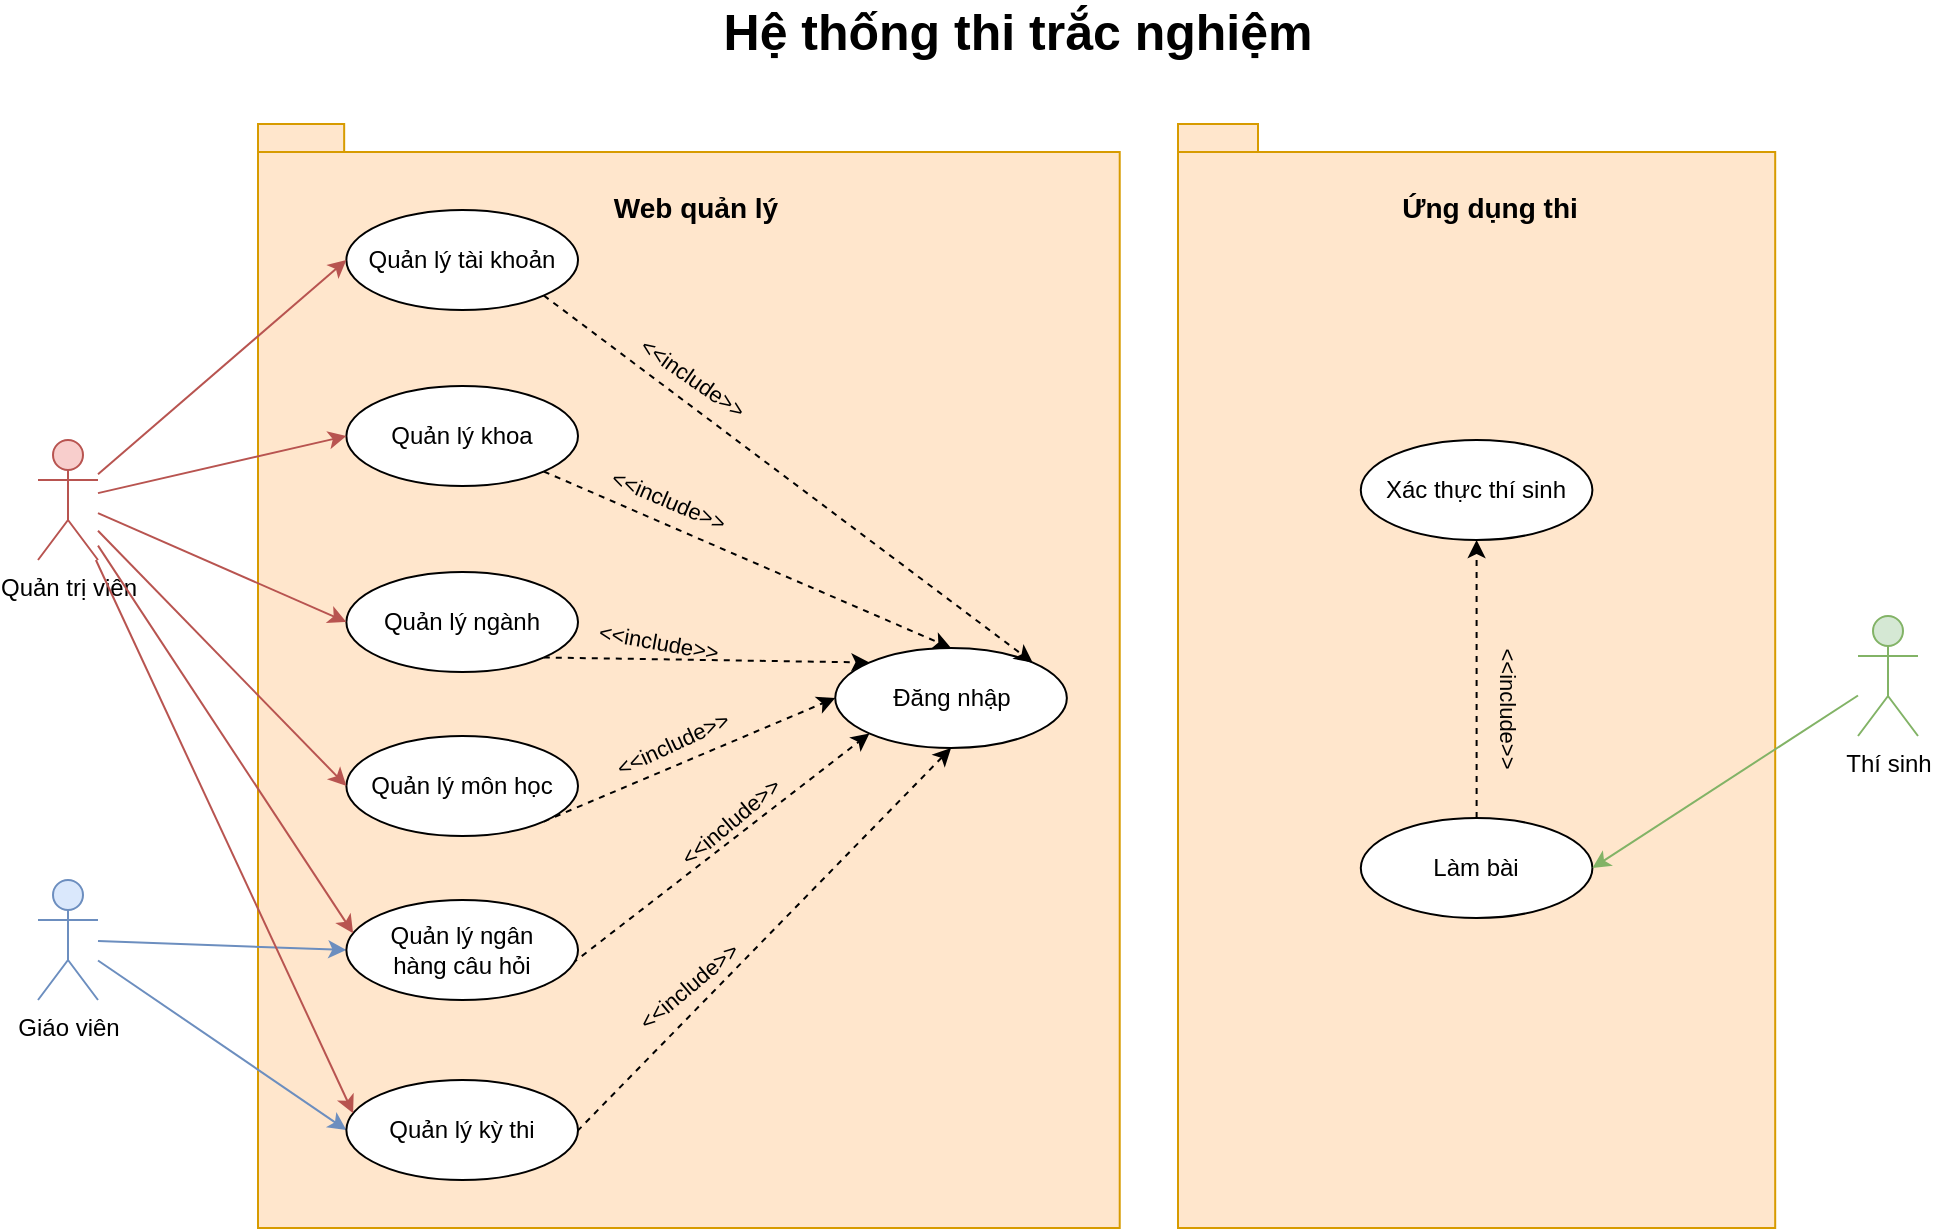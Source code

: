 <mxfile version="22.1.16" type="device">
  <diagram name="Page-1" id="0lanwQIMbhzFxu3wQ_ti">
    <mxGraphModel dx="1615" dy="955" grid="1" gridSize="10" guides="1" tooltips="1" connect="1" arrows="1" fold="1" page="1" pageScale="1" pageWidth="850" pageHeight="1100" math="0" shadow="0">
      <root>
        <mxCell id="0" />
        <mxCell id="1" parent="0" />
        <mxCell id="yOAzOKbq7As--M0zjiVG-7" value="" style="shape=folder;fontStyle=1;spacingTop=10;tabWidth=40;tabHeight=14;tabPosition=left;html=1;whiteSpace=wrap;fillColor=#ffe6cc;strokeColor=#d79b00;" parent="1" vertex="1">
          <mxGeometry x="160" y="202" width="430.86" height="552" as="geometry" />
        </mxCell>
        <mxCell id="yOAzOKbq7As--M0zjiVG-1" value="Quản trị viên" style="shape=umlActor;verticalLabelPosition=bottom;verticalAlign=top;html=1;outlineConnect=0;fillColor=#f8cecc;strokeColor=#b85450;" parent="1" vertex="1">
          <mxGeometry x="50" y="360" width="30" height="60" as="geometry" />
        </mxCell>
        <mxCell id="yOAzOKbq7As--M0zjiVG-43" style="edgeStyle=none;shape=connector;rounded=0;orthogonalLoop=1;jettySize=auto;html=1;entryX=0;entryY=0.5;entryDx=0;entryDy=0;labelBackgroundColor=default;strokeColor=#6c8ebf;align=center;verticalAlign=middle;fontFamily=Helvetica;fontSize=11;fontColor=default;endArrow=classic;fillColor=#dae8fc;" parent="1" source="yOAzOKbq7As--M0zjiVG-2" target="yOAzOKbq7As--M0zjiVG-23" edge="1">
          <mxGeometry relative="1" as="geometry" />
        </mxCell>
        <mxCell id="yOAzOKbq7As--M0zjiVG-44" style="edgeStyle=none;shape=connector;rounded=0;orthogonalLoop=1;jettySize=auto;html=1;entryX=0;entryY=0.5;entryDx=0;entryDy=0;labelBackgroundColor=default;strokeColor=#6c8ebf;align=center;verticalAlign=middle;fontFamily=Helvetica;fontSize=11;fontColor=default;endArrow=classic;fillColor=#dae8fc;" parent="1" source="yOAzOKbq7As--M0zjiVG-2" target="yOAzOKbq7As--M0zjiVG-24" edge="1">
          <mxGeometry relative="1" as="geometry" />
        </mxCell>
        <mxCell id="yOAzOKbq7As--M0zjiVG-2" value="Giáo viên" style="shape=umlActor;verticalLabelPosition=bottom;verticalAlign=top;html=1;outlineConnect=0;fillColor=#dae8fc;strokeColor=#6c8ebf;" parent="1" vertex="1">
          <mxGeometry x="50" y="580" width="30" height="60" as="geometry" />
        </mxCell>
        <mxCell id="yOAzOKbq7As--M0zjiVG-3" value="Thí sinh" style="shape=umlActor;verticalLabelPosition=bottom;verticalAlign=top;html=1;outlineConnect=0;fillColor=#d5e8d4;strokeColor=#82b366;" parent="1" vertex="1">
          <mxGeometry x="960" y="448" width="30" height="60" as="geometry" />
        </mxCell>
        <mxCell id="yOAzOKbq7As--M0zjiVG-5" value="&lt;b&gt;&lt;font style=&quot;font-size: 25px;&quot;&gt;Hệ thống thi trắc nghiệm&lt;/font&gt;&lt;/b&gt;" style="text;html=1;strokeColor=none;fillColor=none;align=center;verticalAlign=middle;whiteSpace=wrap;rounded=0;" parent="1" vertex="1">
          <mxGeometry x="160" y="140" width="760" height="30" as="geometry" />
        </mxCell>
        <mxCell id="yOAzOKbq7As--M0zjiVG-9" value="" style="shape=folder;fontStyle=1;spacingTop=10;tabWidth=40;tabHeight=14;tabPosition=left;html=1;whiteSpace=wrap;fillColor=#ffe6cc;strokeColor=#d79b00;" parent="1" vertex="1">
          <mxGeometry x="620" y="202" width="298.6" height="552" as="geometry" />
        </mxCell>
        <mxCell id="yOAzOKbq7As--M0zjiVG-11" value="&lt;b&gt;&lt;font style=&quot;font-size: 14px;&quot;&gt;Web quản lý&lt;/font&gt;&lt;/b&gt;" style="text;html=1;strokeColor=none;fillColor=none;align=center;verticalAlign=middle;whiteSpace=wrap;rounded=0;" parent="1" vertex="1">
          <mxGeometry x="194.43" y="229" width="370" height="30" as="geometry" />
        </mxCell>
        <mxCell id="yOAzOKbq7As--M0zjiVG-12" value="&lt;span style=&quot;font-size: 14px;&quot;&gt;&lt;b&gt;Ứng dụng thi&lt;/b&gt;&lt;/span&gt;" style="text;html=1;strokeColor=none;fillColor=none;align=center;verticalAlign=middle;whiteSpace=wrap;rounded=0;" parent="1" vertex="1">
          <mxGeometry x="590.86" y="229" width="370" height="30" as="geometry" />
        </mxCell>
        <mxCell id="yOAzOKbq7As--M0zjiVG-60" style="edgeStyle=none;shape=connector;rounded=0;orthogonalLoop=1;jettySize=auto;html=1;entryX=0.5;entryY=1;entryDx=0;entryDy=0;dashed=1;labelBackgroundColor=default;strokeColor=default;align=center;verticalAlign=middle;fontFamily=Helvetica;fontSize=11;fontColor=default;endArrow=classic;" parent="1" source="yOAzOKbq7As--M0zjiVG-13" target="yOAzOKbq7As--M0zjiVG-14" edge="1">
          <mxGeometry relative="1" as="geometry" />
        </mxCell>
        <mxCell id="yOAzOKbq7As--M0zjiVG-13" value="Làm bài" style="ellipse;whiteSpace=wrap;html=1;" parent="1" vertex="1">
          <mxGeometry x="711.4" y="549" width="115.81" height="50" as="geometry" />
        </mxCell>
        <mxCell id="yOAzOKbq7As--M0zjiVG-14" value="Xác thực thí sinh" style="ellipse;whiteSpace=wrap;html=1;" parent="1" vertex="1">
          <mxGeometry x="711.39" y="360" width="115.81" height="50" as="geometry" />
        </mxCell>
        <mxCell id="yOAzOKbq7As--M0zjiVG-16" style="rounded=0;orthogonalLoop=1;jettySize=auto;html=1;entryX=1;entryY=0.5;entryDx=0;entryDy=0;fillColor=#d5e8d4;strokeColor=#82b366;" parent="1" source="yOAzOKbq7As--M0zjiVG-3" target="yOAzOKbq7As--M0zjiVG-13" edge="1">
          <mxGeometry relative="1" as="geometry" />
        </mxCell>
        <mxCell id="yOAzOKbq7As--M0zjiVG-17" value="Đăng nhập" style="ellipse;whiteSpace=wrap;html=1;" parent="1" vertex="1">
          <mxGeometry x="448.62" y="464" width="115.81" height="50" as="geometry" />
        </mxCell>
        <mxCell id="yOAzOKbq7As--M0zjiVG-47" style="edgeStyle=none;shape=connector;rounded=0;orthogonalLoop=1;jettySize=auto;html=1;exitX=1;exitY=1;exitDx=0;exitDy=0;entryX=0.5;entryY=0;entryDx=0;entryDy=0;labelBackgroundColor=default;align=center;verticalAlign=middle;fontFamily=Helvetica;fontSize=11;fontColor=default;endArrow=classic;dashed=1;" parent="1" source="yOAzOKbq7As--M0zjiVG-18" target="yOAzOKbq7As--M0zjiVG-17" edge="1">
          <mxGeometry relative="1" as="geometry" />
        </mxCell>
        <mxCell id="yOAzOKbq7As--M0zjiVG-18" value="Quản lý khoa" style="ellipse;whiteSpace=wrap;html=1;" parent="1" vertex="1">
          <mxGeometry x="204.19" y="333" width="115.81" height="50" as="geometry" />
        </mxCell>
        <mxCell id="yOAzOKbq7As--M0zjiVG-48" style="edgeStyle=none;shape=connector;rounded=0;orthogonalLoop=1;jettySize=auto;html=1;exitX=1;exitY=1;exitDx=0;exitDy=0;entryX=0;entryY=0;entryDx=0;entryDy=0;labelBackgroundColor=default;align=center;verticalAlign=middle;fontFamily=Helvetica;fontSize=11;fontColor=default;endArrow=classic;dashed=1;" parent="1" source="yOAzOKbq7As--M0zjiVG-20" target="yOAzOKbq7As--M0zjiVG-17" edge="1">
          <mxGeometry relative="1" as="geometry" />
        </mxCell>
        <mxCell id="yOAzOKbq7As--M0zjiVG-20" value="Quản lý ngành" style="ellipse;whiteSpace=wrap;html=1;" parent="1" vertex="1">
          <mxGeometry x="204.19" y="426" width="115.81" height="50" as="geometry" />
        </mxCell>
        <mxCell id="yOAzOKbq7As--M0zjiVG-49" style="edgeStyle=none;shape=connector;rounded=0;orthogonalLoop=1;jettySize=auto;html=1;exitX=1;exitY=1;exitDx=0;exitDy=0;entryX=0;entryY=0.5;entryDx=0;entryDy=0;labelBackgroundColor=default;align=center;verticalAlign=middle;fontFamily=Helvetica;fontSize=11;fontColor=default;endArrow=classic;dashed=1;" parent="1" source="yOAzOKbq7As--M0zjiVG-21" target="yOAzOKbq7As--M0zjiVG-17" edge="1">
          <mxGeometry relative="1" as="geometry" />
        </mxCell>
        <mxCell id="yOAzOKbq7As--M0zjiVG-21" value="Quản lý môn học" style="ellipse;whiteSpace=wrap;html=1;" parent="1" vertex="1">
          <mxGeometry x="204.19" y="508" width="115.81" height="50" as="geometry" />
        </mxCell>
        <mxCell id="yOAzOKbq7As--M0zjiVG-46" style="edgeStyle=none;shape=connector;rounded=0;orthogonalLoop=1;jettySize=auto;html=1;exitX=1;exitY=1;exitDx=0;exitDy=0;entryX=1;entryY=0;entryDx=0;entryDy=0;labelBackgroundColor=default;align=center;verticalAlign=middle;fontFamily=Helvetica;fontSize=11;fontColor=default;endArrow=classic;dashed=1;" parent="1" source="yOAzOKbq7As--M0zjiVG-22" target="yOAzOKbq7As--M0zjiVG-17" edge="1">
          <mxGeometry relative="1" as="geometry" />
        </mxCell>
        <mxCell id="yOAzOKbq7As--M0zjiVG-22" value="Quản lý tài khoản" style="ellipse;whiteSpace=wrap;html=1;" parent="1" vertex="1">
          <mxGeometry x="204.19" y="245" width="115.81" height="50" as="geometry" />
        </mxCell>
        <mxCell id="yOAzOKbq7As--M0zjiVG-50" style="edgeStyle=none;shape=connector;rounded=0;orthogonalLoop=1;jettySize=auto;html=1;exitX=1;exitY=1;exitDx=0;exitDy=0;entryX=0;entryY=1;entryDx=0;entryDy=0;dashed=1;labelBackgroundColor=default;strokeColor=default;align=center;verticalAlign=middle;fontFamily=Helvetica;fontSize=11;fontColor=default;endArrow=classic;" parent="1" source="yOAzOKbq7As--M0zjiVG-23" target="yOAzOKbq7As--M0zjiVG-17" edge="1">
          <mxGeometry relative="1" as="geometry" />
        </mxCell>
        <mxCell id="yOAzOKbq7As--M0zjiVG-23" value="Quản lý ngân&lt;br&gt;hàng câu hỏi" style="ellipse;whiteSpace=wrap;html=1;" parent="1" vertex="1">
          <mxGeometry x="204.19" y="590" width="115.81" height="50" as="geometry" />
        </mxCell>
        <mxCell id="yOAzOKbq7As--M0zjiVG-51" style="edgeStyle=none;shape=connector;rounded=0;orthogonalLoop=1;jettySize=auto;html=1;exitX=1;exitY=1;exitDx=0;exitDy=0;entryX=0.5;entryY=1;entryDx=0;entryDy=0;dashed=1;labelBackgroundColor=default;strokeColor=default;align=center;verticalAlign=middle;fontFamily=Helvetica;fontSize=11;fontColor=default;endArrow=classic;" parent="1" source="yOAzOKbq7As--M0zjiVG-24" target="yOAzOKbq7As--M0zjiVG-17" edge="1">
          <mxGeometry relative="1" as="geometry" />
        </mxCell>
        <mxCell id="yOAzOKbq7As--M0zjiVG-24" value="Quản lý kỳ thi" style="ellipse;whiteSpace=wrap;html=1;" parent="1" vertex="1">
          <mxGeometry x="204.19" y="680" width="115.81" height="50" as="geometry" />
        </mxCell>
        <mxCell id="yOAzOKbq7As--M0zjiVG-26" style="edgeStyle=none;shape=connector;rounded=0;orthogonalLoop=1;jettySize=auto;html=1;entryX=0;entryY=0.5;entryDx=0;entryDy=0;labelBackgroundColor=default;strokeColor=#b85450;align=center;verticalAlign=middle;fontFamily=Helvetica;fontSize=11;fontColor=default;endArrow=classic;fillColor=#f8cecc;" parent="1" source="yOAzOKbq7As--M0zjiVG-1" target="yOAzOKbq7As--M0zjiVG-22" edge="1">
          <mxGeometry relative="1" as="geometry" />
        </mxCell>
        <mxCell id="yOAzOKbq7As--M0zjiVG-27" style="edgeStyle=none;shape=connector;rounded=0;orthogonalLoop=1;jettySize=auto;html=1;entryX=0;entryY=0.5;entryDx=0;entryDy=0;labelBackgroundColor=default;strokeColor=#b85450;align=center;verticalAlign=middle;fontFamily=Helvetica;fontSize=11;fontColor=default;endArrow=classic;fillColor=#f8cecc;" parent="1" source="yOAzOKbq7As--M0zjiVG-1" target="yOAzOKbq7As--M0zjiVG-18" edge="1">
          <mxGeometry relative="1" as="geometry" />
        </mxCell>
        <mxCell id="yOAzOKbq7As--M0zjiVG-28" style="edgeStyle=none;shape=connector;rounded=0;orthogonalLoop=1;jettySize=auto;html=1;entryX=0;entryY=0.5;entryDx=0;entryDy=0;labelBackgroundColor=default;strokeColor=#b85450;align=center;verticalAlign=middle;fontFamily=Helvetica;fontSize=11;fontColor=default;endArrow=classic;fillColor=#f8cecc;" parent="1" source="yOAzOKbq7As--M0zjiVG-1" target="yOAzOKbq7As--M0zjiVG-20" edge="1">
          <mxGeometry relative="1" as="geometry" />
        </mxCell>
        <mxCell id="yOAzOKbq7As--M0zjiVG-29" style="edgeStyle=none;shape=connector;rounded=0;orthogonalLoop=1;jettySize=auto;html=1;entryX=0;entryY=0.5;entryDx=0;entryDy=0;labelBackgroundColor=default;strokeColor=#b85450;align=center;verticalAlign=middle;fontFamily=Helvetica;fontSize=11;fontColor=default;endArrow=classic;fillColor=#f8cecc;" parent="1" source="yOAzOKbq7As--M0zjiVG-1" target="yOAzOKbq7As--M0zjiVG-21" edge="1">
          <mxGeometry relative="1" as="geometry" />
        </mxCell>
        <mxCell id="yOAzOKbq7As--M0zjiVG-36" style="edgeStyle=none;shape=connector;rounded=0;orthogonalLoop=1;jettySize=auto;html=1;entryX=0.029;entryY=0.333;entryDx=0;entryDy=0;labelBackgroundColor=default;strokeColor=#b85450;align=center;verticalAlign=middle;fontFamily=Helvetica;fontSize=11;fontColor=default;endArrow=classic;fillColor=#f8cecc;entryPerimeter=0;" parent="1" source="yOAzOKbq7As--M0zjiVG-1" target="yOAzOKbq7As--M0zjiVG-23" edge="1">
          <mxGeometry relative="1" as="geometry" />
        </mxCell>
        <mxCell id="yOAzOKbq7As--M0zjiVG-37" style="edgeStyle=none;shape=connector;rounded=0;orthogonalLoop=1;jettySize=auto;html=1;entryX=0.029;entryY=0.333;entryDx=0;entryDy=0;labelBackgroundColor=default;strokeColor=#b85450;align=center;verticalAlign=middle;fontFamily=Helvetica;fontSize=11;fontColor=default;endArrow=classic;fillColor=#f8cecc;entryPerimeter=0;" parent="1" source="yOAzOKbq7As--M0zjiVG-1" target="yOAzOKbq7As--M0zjiVG-24" edge="1">
          <mxGeometry relative="1" as="geometry" />
        </mxCell>
        <mxCell id="yOAzOKbq7As--M0zjiVG-55" value="&amp;lt;&amp;lt;include&amp;gt;&amp;gt;" style="text;html=1;align=center;verticalAlign=middle;resizable=0;points=[];autosize=1;strokeColor=none;fillColor=none;fontSize=11;fontFamily=Helvetica;fontColor=default;rotation=-25;" parent="1" vertex="1">
          <mxGeometry x="327" y="497" width="80" height="30" as="geometry" />
        </mxCell>
        <mxCell id="yOAzOKbq7As--M0zjiVG-56" value="&amp;lt;&amp;lt;include&amp;gt;&amp;gt;" style="text;html=1;align=center;verticalAlign=middle;resizable=0;points=[];autosize=1;strokeColor=none;fillColor=none;fontSize=11;fontFamily=Helvetica;fontColor=default;rotation=10;" parent="1" vertex="1">
          <mxGeometry x="320" y="446" width="80" height="30" as="geometry" />
        </mxCell>
        <mxCell id="yOAzOKbq7As--M0zjiVG-57" value="&amp;lt;&amp;lt;include&amp;gt;&amp;gt;" style="text;html=1;align=center;verticalAlign=middle;resizable=0;points=[];autosize=1;strokeColor=none;fillColor=none;fontSize=11;fontFamily=Helvetica;fontColor=default;rotation=23;" parent="1" vertex="1">
          <mxGeometry x="325" y="375" width="80" height="30" as="geometry" />
        </mxCell>
        <mxCell id="yOAzOKbq7As--M0zjiVG-59" value="&amp;lt;&amp;lt;include&amp;gt;&amp;gt;" style="text;html=1;align=center;verticalAlign=middle;resizable=0;points=[];autosize=1;strokeColor=none;fillColor=none;fontSize=11;fontFamily=Helvetica;fontColor=default;rotation=35;" parent="1" vertex="1">
          <mxGeometry x="337.43" y="314" width="80" height="30" as="geometry" />
        </mxCell>
        <mxCell id="yOAzOKbq7As--M0zjiVG-61" value="&amp;lt;&amp;lt;include&amp;gt;&amp;gt;" style="text;html=1;align=center;verticalAlign=middle;resizable=0;points=[];autosize=1;strokeColor=none;fillColor=none;fontSize=11;fontFamily=Helvetica;fontColor=default;rotation=90;" parent="1" vertex="1">
          <mxGeometry x="745" y="479" width="80" height="30" as="geometry" />
        </mxCell>
        <mxCell id="7qQKtuQuAqREFhXmggC2-1" value="&amp;lt;&amp;lt;include&amp;gt;&amp;gt;" style="text;html=1;align=center;verticalAlign=middle;resizable=0;points=[];autosize=1;strokeColor=none;fillColor=none;fontSize=11;fontFamily=Helvetica;fontColor=default;rotation=-40;" vertex="1" parent="1">
          <mxGeometry x="356" y="536" width="80" height="30" as="geometry" />
        </mxCell>
        <mxCell id="7qQKtuQuAqREFhXmggC2-2" value="&amp;lt;&amp;lt;include&amp;gt;&amp;gt;" style="text;html=1;align=center;verticalAlign=middle;resizable=0;points=[];autosize=1;strokeColor=none;fillColor=none;fontSize=11;fontFamily=Helvetica;fontColor=default;rotation=-40;" vertex="1" parent="1">
          <mxGeometry x="335.43" y="618" width="80" height="30" as="geometry" />
        </mxCell>
      </root>
    </mxGraphModel>
  </diagram>
</mxfile>
